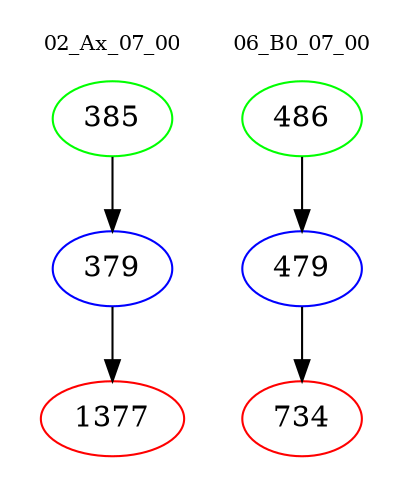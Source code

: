 digraph{
subgraph cluster_0 {
color = white
label = "02_Ax_07_00";
fontsize=10;
T0_385 [label="385", color="green"]
T0_385 -> T0_379 [color="black"]
T0_379 [label="379", color="blue"]
T0_379 -> T0_1377 [color="black"]
T0_1377 [label="1377", color="red"]
}
subgraph cluster_1 {
color = white
label = "06_B0_07_00";
fontsize=10;
T1_486 [label="486", color="green"]
T1_486 -> T1_479 [color="black"]
T1_479 [label="479", color="blue"]
T1_479 -> T1_734 [color="black"]
T1_734 [label="734", color="red"]
}
}
